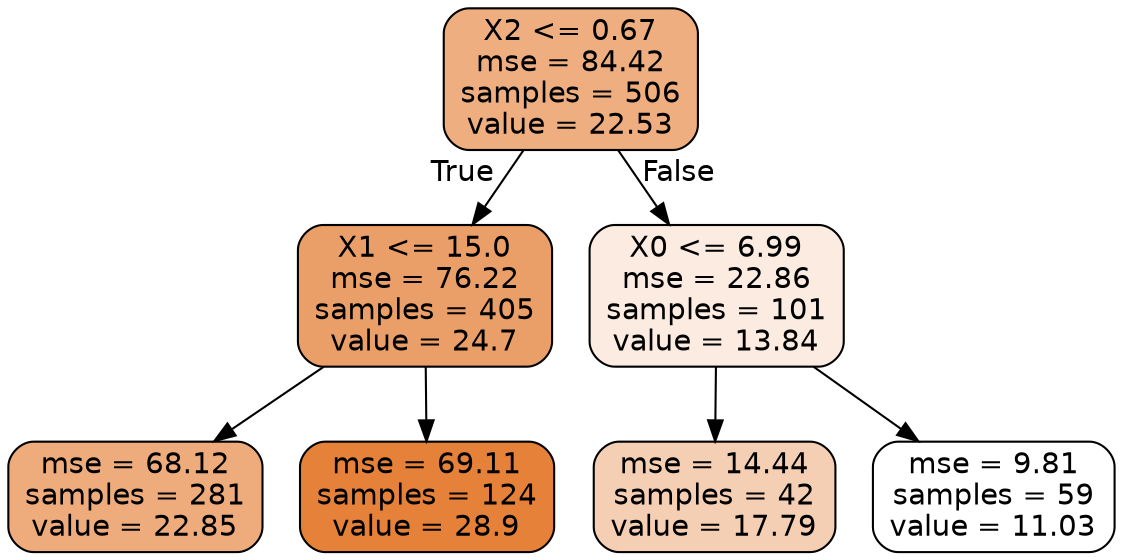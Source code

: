 digraph Tree {
node [shape=box, style="filled, rounded", color="black", fontname=helvetica] ;
edge [fontname=helvetica] ;
0 [label="X2 <= 0.67\nmse = 84.42\nsamples = 506\nvalue = 22.53", fillcolor="#eeae80"] ;
1 [label="X1 <= 15.0\nmse = 76.22\nsamples = 405\nvalue = 24.7", fillcolor="#eb9f68"] ;
0 -> 1 [labeldistance=2.5, labelangle=45, headlabel="True"] ;
2 [label="mse = 68.12\nsamples = 281\nvalue = 22.85", fillcolor="#eeac7c"] ;
1 -> 2 ;
3 [label="mse = 69.11\nsamples = 124\nvalue = 28.9", fillcolor="#e58139"] ;
1 -> 3 ;
4 [label="X0 <= 6.99\nmse = 22.86\nsamples = 101\nvalue = 13.84", fillcolor="#fbebe0"] ;
0 -> 4 [labeldistance=2.5, labelangle=-45, headlabel="False"] ;
5 [label="mse = 14.44\nsamples = 42\nvalue = 17.79", fillcolor="#f5cfb4"] ;
4 -> 5 ;
6 [label="mse = 9.81\nsamples = 59\nvalue = 11.03", fillcolor="#ffffff"] ;
4 -> 6 ;
}